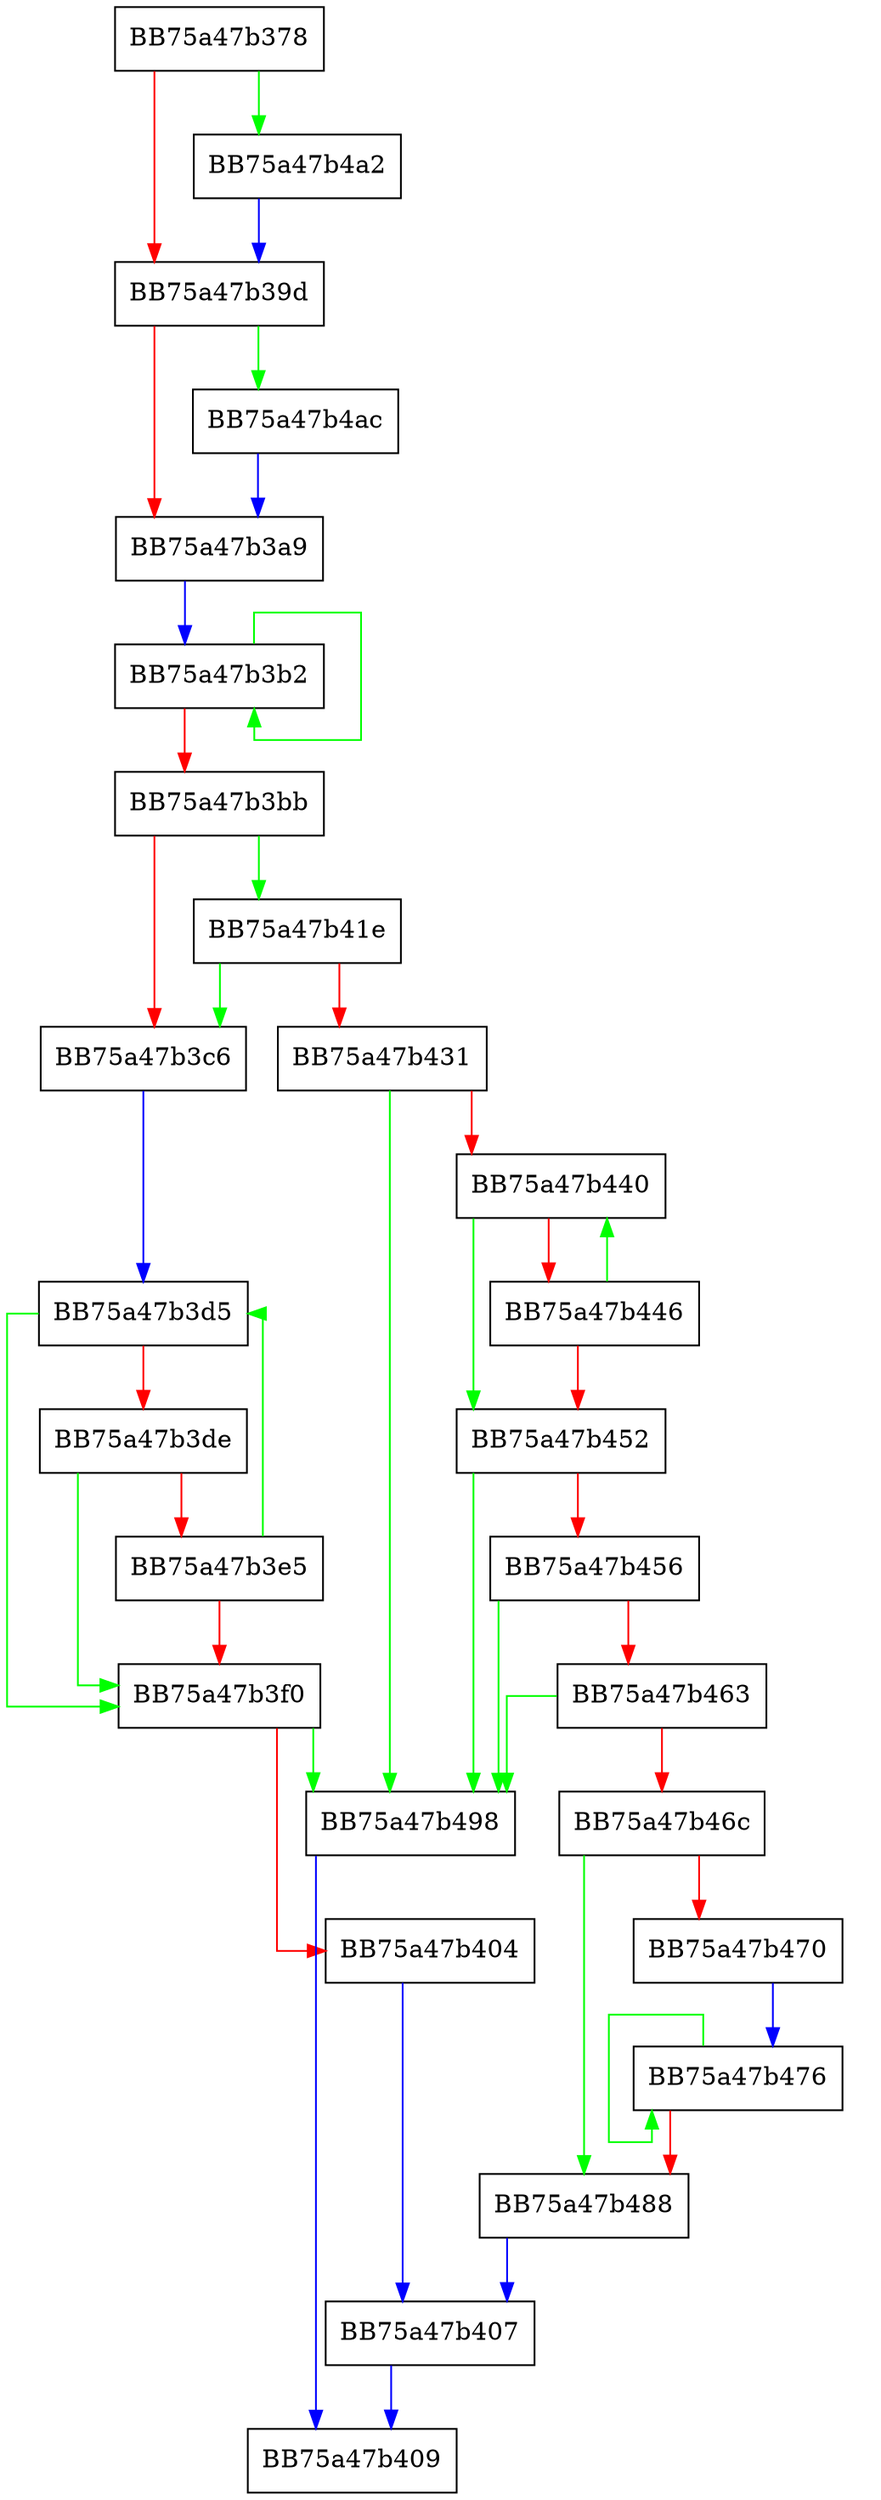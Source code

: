 digraph GetBasePluginNameFromPath {
  node [shape="box"];
  graph [splines=ortho];
  BB75a47b378 -> BB75a47b4a2 [color="green"];
  BB75a47b378 -> BB75a47b39d [color="red"];
  BB75a47b39d -> BB75a47b4ac [color="green"];
  BB75a47b39d -> BB75a47b3a9 [color="red"];
  BB75a47b3a9 -> BB75a47b3b2 [color="blue"];
  BB75a47b3b2 -> BB75a47b3b2 [color="green"];
  BB75a47b3b2 -> BB75a47b3bb [color="red"];
  BB75a47b3bb -> BB75a47b41e [color="green"];
  BB75a47b3bb -> BB75a47b3c6 [color="red"];
  BB75a47b3c6 -> BB75a47b3d5 [color="blue"];
  BB75a47b3d5 -> BB75a47b3f0 [color="green"];
  BB75a47b3d5 -> BB75a47b3de [color="red"];
  BB75a47b3de -> BB75a47b3f0 [color="green"];
  BB75a47b3de -> BB75a47b3e5 [color="red"];
  BB75a47b3e5 -> BB75a47b3d5 [color="green"];
  BB75a47b3e5 -> BB75a47b3f0 [color="red"];
  BB75a47b3f0 -> BB75a47b498 [color="green"];
  BB75a47b3f0 -> BB75a47b404 [color="red"];
  BB75a47b404 -> BB75a47b407 [color="blue"];
  BB75a47b407 -> BB75a47b409 [color="blue"];
  BB75a47b41e -> BB75a47b3c6 [color="green"];
  BB75a47b41e -> BB75a47b431 [color="red"];
  BB75a47b431 -> BB75a47b498 [color="green"];
  BB75a47b431 -> BB75a47b440 [color="red"];
  BB75a47b440 -> BB75a47b452 [color="green"];
  BB75a47b440 -> BB75a47b446 [color="red"];
  BB75a47b446 -> BB75a47b440 [color="green"];
  BB75a47b446 -> BB75a47b452 [color="red"];
  BB75a47b452 -> BB75a47b498 [color="green"];
  BB75a47b452 -> BB75a47b456 [color="red"];
  BB75a47b456 -> BB75a47b498 [color="green"];
  BB75a47b456 -> BB75a47b463 [color="red"];
  BB75a47b463 -> BB75a47b498 [color="green"];
  BB75a47b463 -> BB75a47b46c [color="red"];
  BB75a47b46c -> BB75a47b488 [color="green"];
  BB75a47b46c -> BB75a47b470 [color="red"];
  BB75a47b470 -> BB75a47b476 [color="blue"];
  BB75a47b476 -> BB75a47b476 [color="green"];
  BB75a47b476 -> BB75a47b488 [color="red"];
  BB75a47b488 -> BB75a47b407 [color="blue"];
  BB75a47b498 -> BB75a47b409 [color="blue"];
  BB75a47b4a2 -> BB75a47b39d [color="blue"];
  BB75a47b4ac -> BB75a47b3a9 [color="blue"];
}